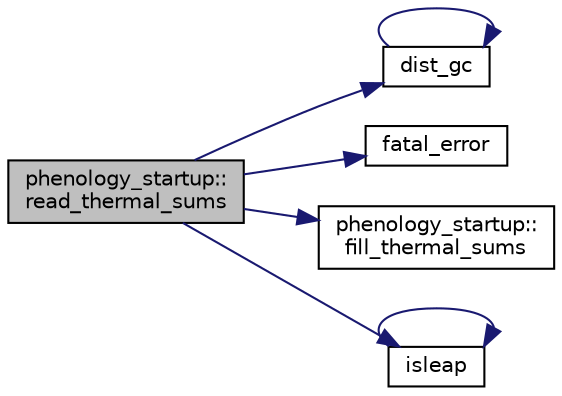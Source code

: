digraph "phenology_startup::read_thermal_sums"
{
 // LATEX_PDF_SIZE
  edge [fontname="Helvetica",fontsize="10",labelfontname="Helvetica",labelfontsize="10"];
  node [fontname="Helvetica",fontsize="10",shape=record];
  rankdir="LR";
  Node1 [label="phenology_startup::\lread_thermal_sums",height=0.2,width=0.4,color="black", fillcolor="grey75", style="filled", fontcolor="black",tooltip=" "];
  Node1 -> Node2 [color="midnightblue",fontsize="10",style="solid",fontname="Helvetica"];
  Node2 [label="dist_gc",height=0.2,width=0.4,color="black", fillcolor="white", style="filled",URL="$great__circle_8f90.html#abff00715b3227e38afe4c1a67416e4d2",tooltip=" "];
  Node2 -> Node2 [color="midnightblue",fontsize="10",style="solid",fontname="Helvetica"];
  Node1 -> Node3 [color="midnightblue",fontsize="10",style="solid",fontname="Helvetica"];
  Node3 [label="fatal_error",height=0.2,width=0.4,color="black", fillcolor="white", style="filled",URL="$fatal__error_8_f90.html#a2a2bff228716ab48a81c795b348d1665",tooltip=" "];
  Node1 -> Node4 [color="midnightblue",fontsize="10",style="solid",fontname="Helvetica"];
  Node4 [label="phenology_startup::\lfill_thermal_sums",height=0.2,width=0.4,color="black", fillcolor="white", style="filled",URL="$namespacephenology__startup.html#a7e3ac783d1459d2f3ac41c2af6d761c9",tooltip=" "];
  Node1 -> Node5 [color="midnightblue",fontsize="10",style="solid",fontname="Helvetica"];
  Node5 [label="isleap",height=0.2,width=0.4,color="black", fillcolor="white", style="filled",URL="$dateutils_8f90.html#acbfdb1c78beb593447108203011b380c",tooltip=" "];
  Node5 -> Node5 [color="midnightblue",fontsize="10",style="solid",fontname="Helvetica"];
}
